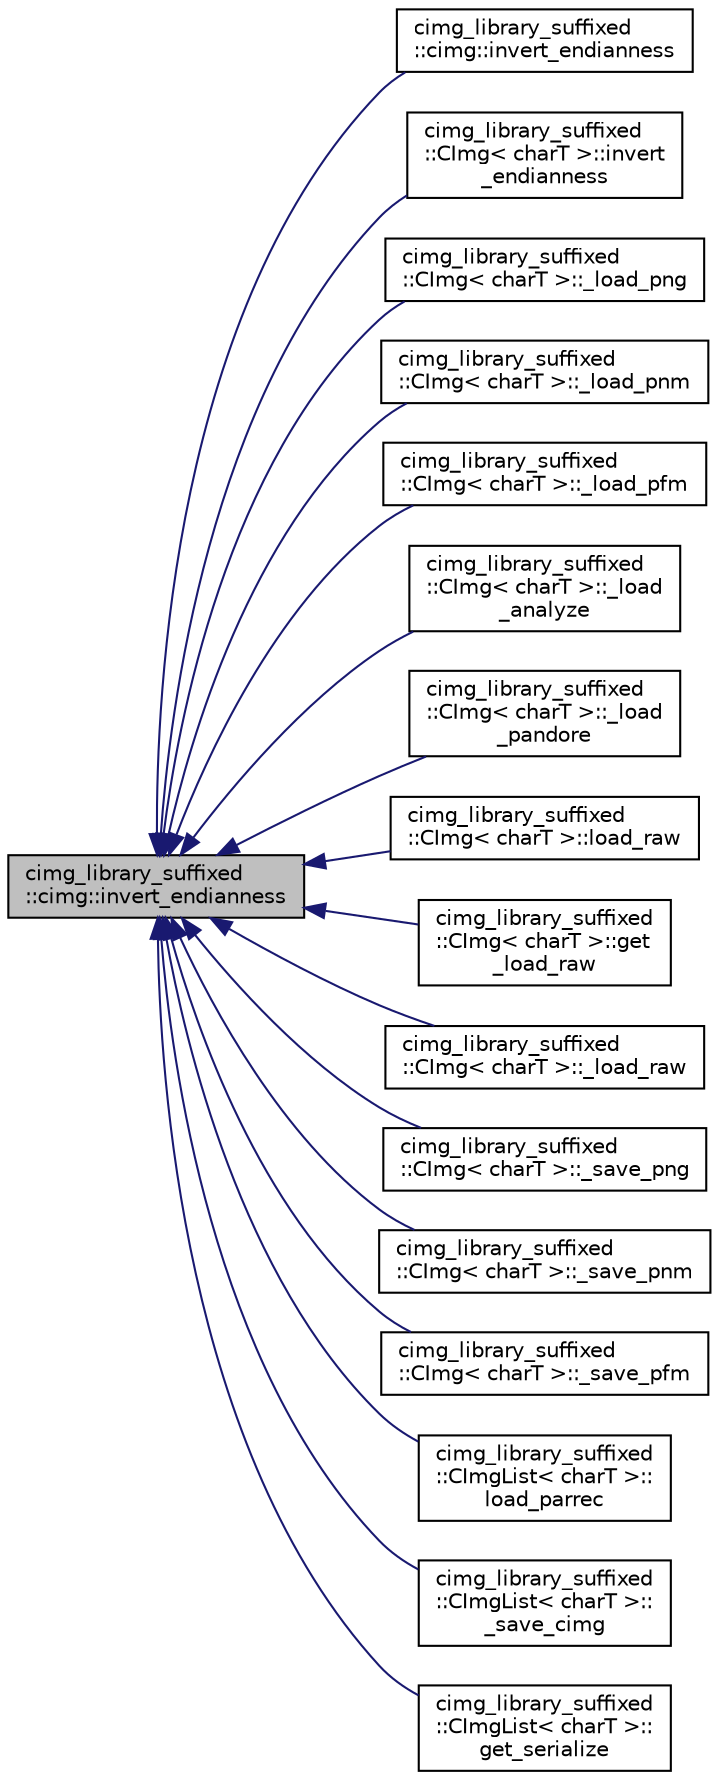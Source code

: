 digraph "cimg_library_suffixed::cimg::invert_endianness"
{
  edge [fontname="Helvetica",fontsize="10",labelfontname="Helvetica",labelfontsize="10"];
  node [fontname="Helvetica",fontsize="10",shape=record];
  rankdir="LR";
  Node2031 [label="cimg_library_suffixed\l::cimg::invert_endianness",height=0.2,width=0.4,color="black", fillcolor="grey75", style="filled", fontcolor="black"];
  Node2031 -> Node2032 [dir="back",color="midnightblue",fontsize="10",style="solid",fontname="Helvetica"];
  Node2032 [label="cimg_library_suffixed\l::cimg::invert_endianness",height=0.2,width=0.4,color="black", fillcolor="white", style="filled",URL="$namespacecimg__library__suffixed_1_1cimg.html#aaa2e6e8ccab85cc7fc7b9f02060965a2",tooltip="Reverse endianness of a single variable. "];
  Node2031 -> Node2033 [dir="back",color="midnightblue",fontsize="10",style="solid",fontname="Helvetica"];
  Node2033 [label="cimg_library_suffixed\l::CImg\< charT \>::invert\l_endianness",height=0.2,width=0.4,color="black", fillcolor="white", style="filled",URL="$structcimg__library__suffixed_1_1_c_img.html#a22c014ba48da63fedb942dca9df883c2",tooltip="Invert endianness of all pixel values. "];
  Node2031 -> Node2034 [dir="back",color="midnightblue",fontsize="10",style="solid",fontname="Helvetica"];
  Node2034 [label="cimg_library_suffixed\l::CImg\< charT \>::_load_png",height=0.2,width=0.4,color="black", fillcolor="white", style="filled",URL="$structcimg__library__suffixed_1_1_c_img.html#a8cde6f74b600005d95497c4834a686b4"];
  Node2031 -> Node2035 [dir="back",color="midnightblue",fontsize="10",style="solid",fontname="Helvetica"];
  Node2035 [label="cimg_library_suffixed\l::CImg\< charT \>::_load_pnm",height=0.2,width=0.4,color="black", fillcolor="white", style="filled",URL="$structcimg__library__suffixed_1_1_c_img.html#a4ee4502761ce479392f2641211a5694f"];
  Node2031 -> Node2036 [dir="back",color="midnightblue",fontsize="10",style="solid",fontname="Helvetica"];
  Node2036 [label="cimg_library_suffixed\l::CImg\< charT \>::_load_pfm",height=0.2,width=0.4,color="black", fillcolor="white", style="filled",URL="$structcimg__library__suffixed_1_1_c_img.html#a0735cc3a6a6f0639ff34e98086cb7992"];
  Node2031 -> Node2037 [dir="back",color="midnightblue",fontsize="10",style="solid",fontname="Helvetica"];
  Node2037 [label="cimg_library_suffixed\l::CImg\< charT \>::_load\l_analyze",height=0.2,width=0.4,color="black", fillcolor="white", style="filled",URL="$structcimg__library__suffixed_1_1_c_img.html#a01444df91267a5b4cb8105ac5886f12f"];
  Node2031 -> Node2038 [dir="back",color="midnightblue",fontsize="10",style="solid",fontname="Helvetica"];
  Node2038 [label="cimg_library_suffixed\l::CImg\< charT \>::_load\l_pandore",height=0.2,width=0.4,color="black", fillcolor="white", style="filled",URL="$structcimg__library__suffixed_1_1_c_img.html#abca75206a158250ae62f9f66e8da76c6"];
  Node2031 -> Node2039 [dir="back",color="midnightblue",fontsize="10",style="solid",fontname="Helvetica"];
  Node2039 [label="cimg_library_suffixed\l::CImg\< charT \>::load_raw",height=0.2,width=0.4,color="black", fillcolor="white", style="filled",URL="$structcimg__library__suffixed_1_1_c_img.html#af50b9077784dad68a318c403866367d7",tooltip="Load image from a raw binary file. "];
  Node2031 -> Node2040 [dir="back",color="midnightblue",fontsize="10",style="solid",fontname="Helvetica"];
  Node2040 [label="cimg_library_suffixed\l::CImg\< charT \>::get\l_load_raw",height=0.2,width=0.4,color="black", fillcolor="white", style="filled",URL="$structcimg__library__suffixed_1_1_c_img.html#a03c7c625ebac464ac598586501eaf342",tooltip="Load image from a raw binary file . "];
  Node2031 -> Node2041 [dir="back",color="midnightblue",fontsize="10",style="solid",fontname="Helvetica"];
  Node2041 [label="cimg_library_suffixed\l::CImg\< charT \>::_load_raw",height=0.2,width=0.4,color="black", fillcolor="white", style="filled",URL="$structcimg__library__suffixed_1_1_c_img.html#ac35f14b0a2ad7b9a7921a150c1056fd5"];
  Node2031 -> Node2042 [dir="back",color="midnightblue",fontsize="10",style="solid",fontname="Helvetica"];
  Node2042 [label="cimg_library_suffixed\l::CImg\< charT \>::_save_png",height=0.2,width=0.4,color="black", fillcolor="white", style="filled",URL="$structcimg__library__suffixed_1_1_c_img.html#aab5e304310373159e357250314e99da6"];
  Node2031 -> Node2043 [dir="back",color="midnightblue",fontsize="10",style="solid",fontname="Helvetica"];
  Node2043 [label="cimg_library_suffixed\l::CImg\< charT \>::_save_pnm",height=0.2,width=0.4,color="black", fillcolor="white", style="filled",URL="$structcimg__library__suffixed_1_1_c_img.html#a3b62455c9523881fa64a47d8362c3d80"];
  Node2031 -> Node2044 [dir="back",color="midnightblue",fontsize="10",style="solid",fontname="Helvetica"];
  Node2044 [label="cimg_library_suffixed\l::CImg\< charT \>::_save_pfm",height=0.2,width=0.4,color="black", fillcolor="white", style="filled",URL="$structcimg__library__suffixed_1_1_c_img.html#a65be74d7d22bb71e708b3beb8e9cae49"];
  Node2031 -> Node2045 [dir="back",color="midnightblue",fontsize="10",style="solid",fontname="Helvetica"];
  Node2045 [label="cimg_library_suffixed\l::CImgList\< charT \>::\lload_parrec",height=0.2,width=0.4,color="black", fillcolor="white", style="filled",URL="$structcimg__library__suffixed_1_1_c_img_list.html#affbfd21835dfd5c00fe98cc71c7760c2",tooltip="Load a list from a PAR/REC (Philips) file. "];
  Node2031 -> Node2046 [dir="back",color="midnightblue",fontsize="10",style="solid",fontname="Helvetica"];
  Node2046 [label="cimg_library_suffixed\l::CImgList\< charT \>::\l_save_cimg",height=0.2,width=0.4,color="black", fillcolor="white", style="filled",URL="$structcimg__library__suffixed_1_1_c_img_list.html#af99c31c0d24c46734145e1910ca44323"];
  Node2031 -> Node2047 [dir="back",color="midnightblue",fontsize="10",style="solid",fontname="Helvetica"];
  Node2047 [label="cimg_library_suffixed\l::CImgList\< charT \>::\lget_serialize",height=0.2,width=0.4,color="black", fillcolor="white", style="filled",URL="$structcimg__library__suffixed_1_1_c_img_list.html#a6ef5394483360f2220873d2b8b856789",tooltip="Serialize a CImgList<T> instance into a raw CImg<unsigned char> buffer. "];
}
